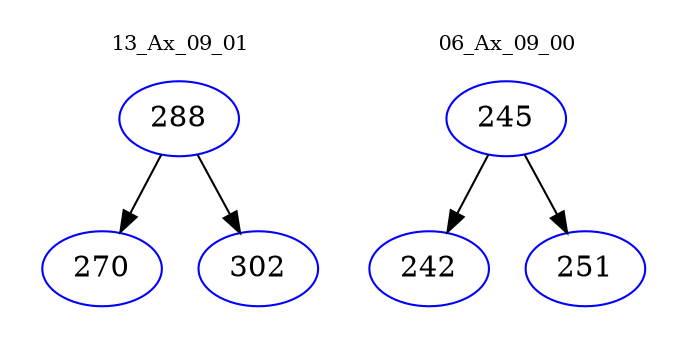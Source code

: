 digraph{
subgraph cluster_0 {
color = white
label = "13_Ax_09_01";
fontsize=10;
T0_288 [label="288", color="blue"]
T0_288 -> T0_270 [color="black"]
T0_270 [label="270", color="blue"]
T0_288 -> T0_302 [color="black"]
T0_302 [label="302", color="blue"]
}
subgraph cluster_1 {
color = white
label = "06_Ax_09_00";
fontsize=10;
T1_245 [label="245", color="blue"]
T1_245 -> T1_242 [color="black"]
T1_242 [label="242", color="blue"]
T1_245 -> T1_251 [color="black"]
T1_251 [label="251", color="blue"]
}
}
